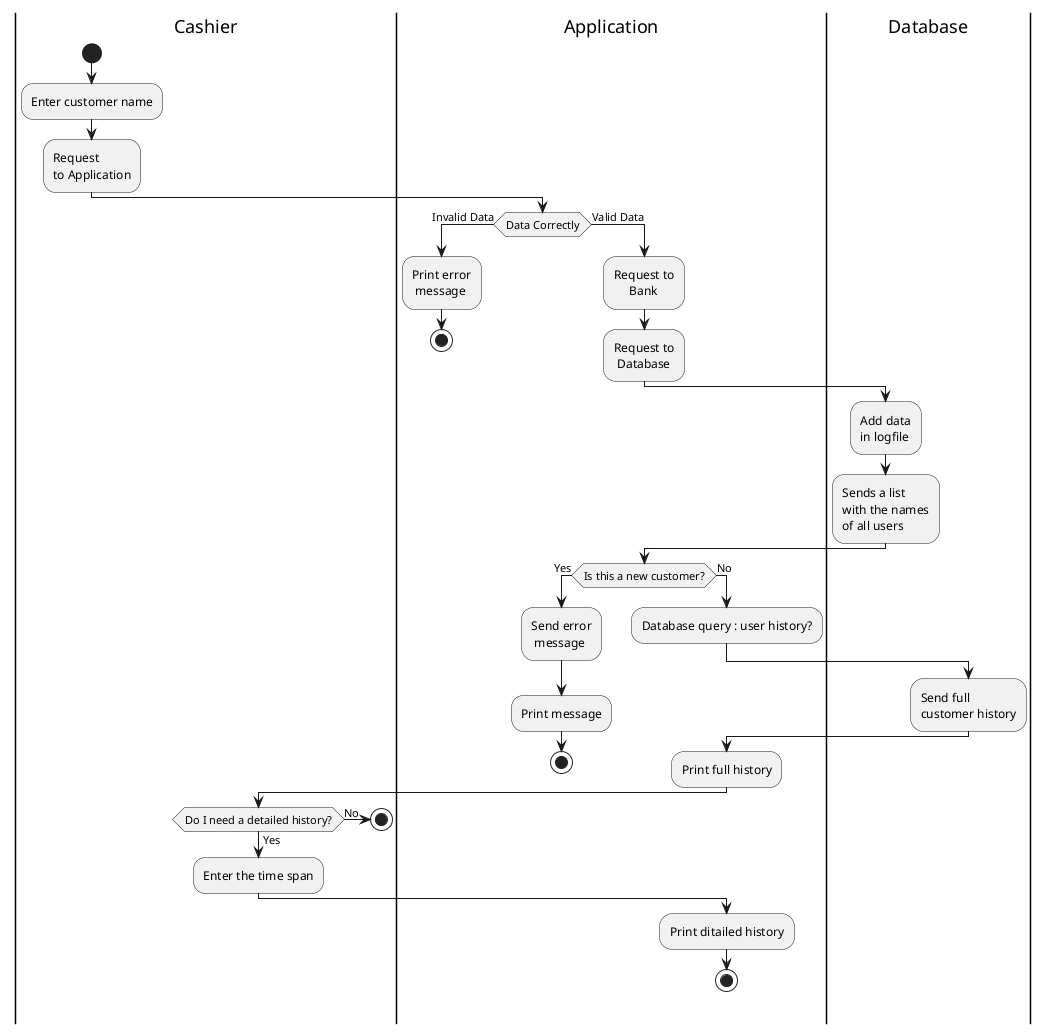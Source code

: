 @startuml
|Cashier|
     start
        :Enter customer name;
        :Request\nto Application;
    |Application|
        if (Data Correctly) then (Invalid Data)
          :Print error\n message;
          stop
        else (Valid Data)
          :Request to\n     Bank;
        :Request to\n Database;
    |Database|
        :Add data\nin logfile;
        :Sends a list\nwith the names\nof all users;
    |Application|
        if (Is this a new customer?) then (Yes)
          :Send error\n message;
|Application|
        :Print message;
      stop
    else (No)
    :Database query : user history?;
|Database|
    :Send full\ncustomer history;
|Application|
        :Print full history;
|Cashier|
        if (Do I need a detailed history?) then (No)
        stop
|Cashier|           
        else (Yes)
        :Enter the time span;
        |Application|
            :Print ditailed history;
        endif
        stop
@enduml

    start
    :Enter customer name;
    :Request\nto Application;
|Application|
    if (Data Correctly) then (Invalid Data)
      :Print error\n message;
      stop
    else (Valid Data)
      :Request to\n     Bank;
    :Request to\n Database;
|Database|
    :Add data\nin logfile;
    :Sends a list\nwith the names\nof all users;
|Application|
    if (Is this a new customer?) then (No)
    :;
|Application|
        :Print message;
      stop